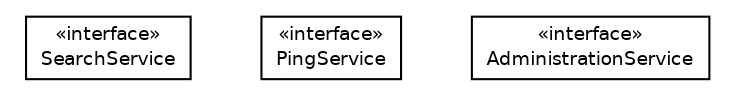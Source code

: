 #!/usr/local/bin/dot
#
# Class diagram 
# Generated by UmlGraph version 4.6 (http://www.spinellis.gr/sw/umlgraph)
#

digraph G {
	edge [fontname="Helvetica",fontsize=10,labelfontname="Helvetica",labelfontsize=10];
	node [fontname="Helvetica",fontsize=10,shape=plaintext];
	// org.apache.archiva.web.xmlrpc.api.SearchService
	c23679 [label=<<table border="0" cellborder="1" cellspacing="0" cellpadding="2" port="p" href="./SearchService.html">
		<tr><td><table border="0" cellspacing="0" cellpadding="1">
			<tr><td> &laquo;interface&raquo; </td></tr>
			<tr><td> SearchService </td></tr>
		</table></td></tr>
		</table>>, fontname="Helvetica", fontcolor="black", fontsize=9.0];
	// org.apache.archiva.web.xmlrpc.api.PingService
	c23680 [label=<<table border="0" cellborder="1" cellspacing="0" cellpadding="2" port="p" href="./PingService.html">
		<tr><td><table border="0" cellspacing="0" cellpadding="1">
			<tr><td> &laquo;interface&raquo; </td></tr>
			<tr><td> PingService </td></tr>
		</table></td></tr>
		</table>>, fontname="Helvetica", fontcolor="black", fontsize=9.0];
	// org.apache.archiva.web.xmlrpc.api.AdministrationService
	c23681 [label=<<table border="0" cellborder="1" cellspacing="0" cellpadding="2" port="p" href="./AdministrationService.html">
		<tr><td><table border="0" cellspacing="0" cellpadding="1">
			<tr><td> &laquo;interface&raquo; </td></tr>
			<tr><td> AdministrationService </td></tr>
		</table></td></tr>
		</table>>, fontname="Helvetica", fontcolor="black", fontsize=9.0];
}

